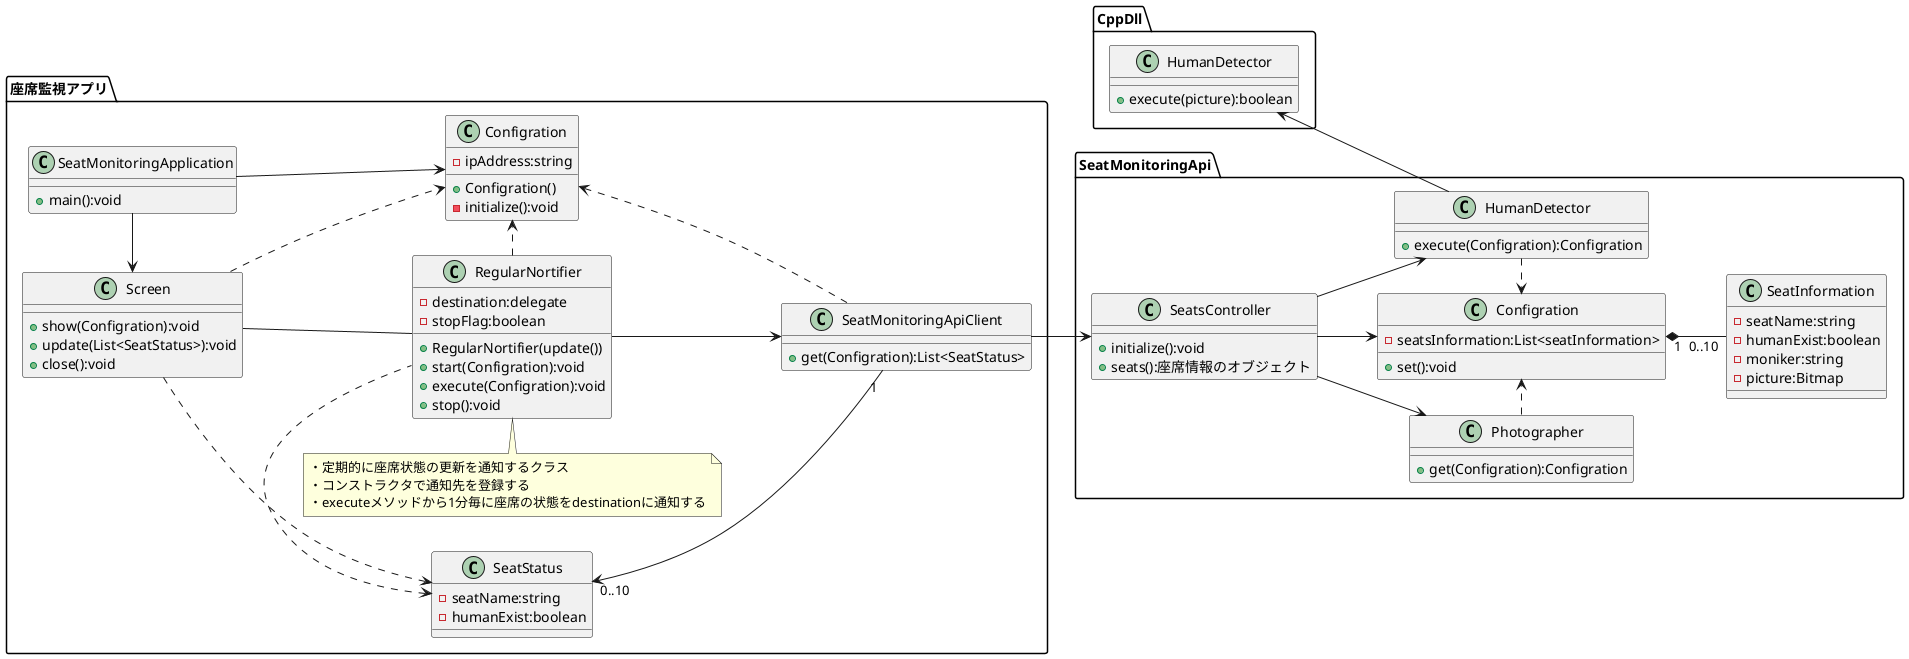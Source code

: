 @startuml クラス図
left to right direction

package 座席監視アプリ {
    class "SeatMonitoringApplication" as SeatMonitoringApplication {
        + main():void
    }

    class "Configration" as ClientConfigration {
		- ipAddress:string
        + Configration()
        - initialize():void
    }

	class "Screen" as Screen {
        + show(Configration):void
        + update(List<SeatStatus>):void
		+ close():void
    }

    class "SeatMonitoringApiClient" as SeatMonitoringApiClient {
        + get(Configration):List<SeatStatus>
    }

    class "RegularNortifier" as RegularNortifier {
        - destination:delegate
        - stopFlag:boolean
        + RegularNortifier(update())
        + start(Configration):void
        + execute(Configration):void
        + stop():void
    }
        note top of RegularNortifier
            ・定期的に座席状態の更新を通知するクラス
            ・コンストラクタで通知先を登録する
            ・executeメソッドから1分毎に座席の状態をdestinationに通知する
        end note

    class "SeatStatus" as SeatStatus {
        - seatName:string
        - humanExist:boolean
    }
}

package SeatMonitoringApi {
    class "SeatsController" as SeatsController {
        + initialize():void
        + seats():座席情報のオブジェクト
    }
    
    class "Configration" as ServerConfigration {
        - seatsInformation:List<seatInformation>
        + set():void
    }

    class "Photographer" as Photographer {
        + get(Configration):Configration
    }
    
    class "SeatInformation" as SeatInformation {
        - seatName:string
        - humanExist:boolean
        - moniker:string
        - picture:Bitmap
    }
    
    class "HumanDetector" as CsHumanDetector {
        + execute(Configration):Configration
    }
}

package CppDll {
    class "HumanDetector" as CppHumanDetector {
        + execute(picture):boolean
    }
}

SeatMonitoringApplication -> ClientConfigration
SeatMonitoringApplication -left-> Screen
Screen -down- RegularNortifier
RegularNortifier -down-> SeatMonitoringApiClient
RegularNortifier .> ClientConfigration
RegularNortifier .left.> SeatStatus
Screen .> SeatStatus
Screen .> ClientConfigration
SeatMonitoringApiClient .left.> ClientConfigration
SeatMonitoringApiClient "1"-left->"0..10" SeatStatus
SeatMonitoringApiClient -down-> SeatsController
ServerConfigration "1"*-down-"0..10" SeatInformation
SeatsController -> ServerConfigration
SeatsController --> Photographer
SeatsController --> CsHumanDetector
CppHumanDetector <-- CsHumanDetector
Photographer .> ServerConfigration
CsHumanDetector .> ServerConfigration

@enduml